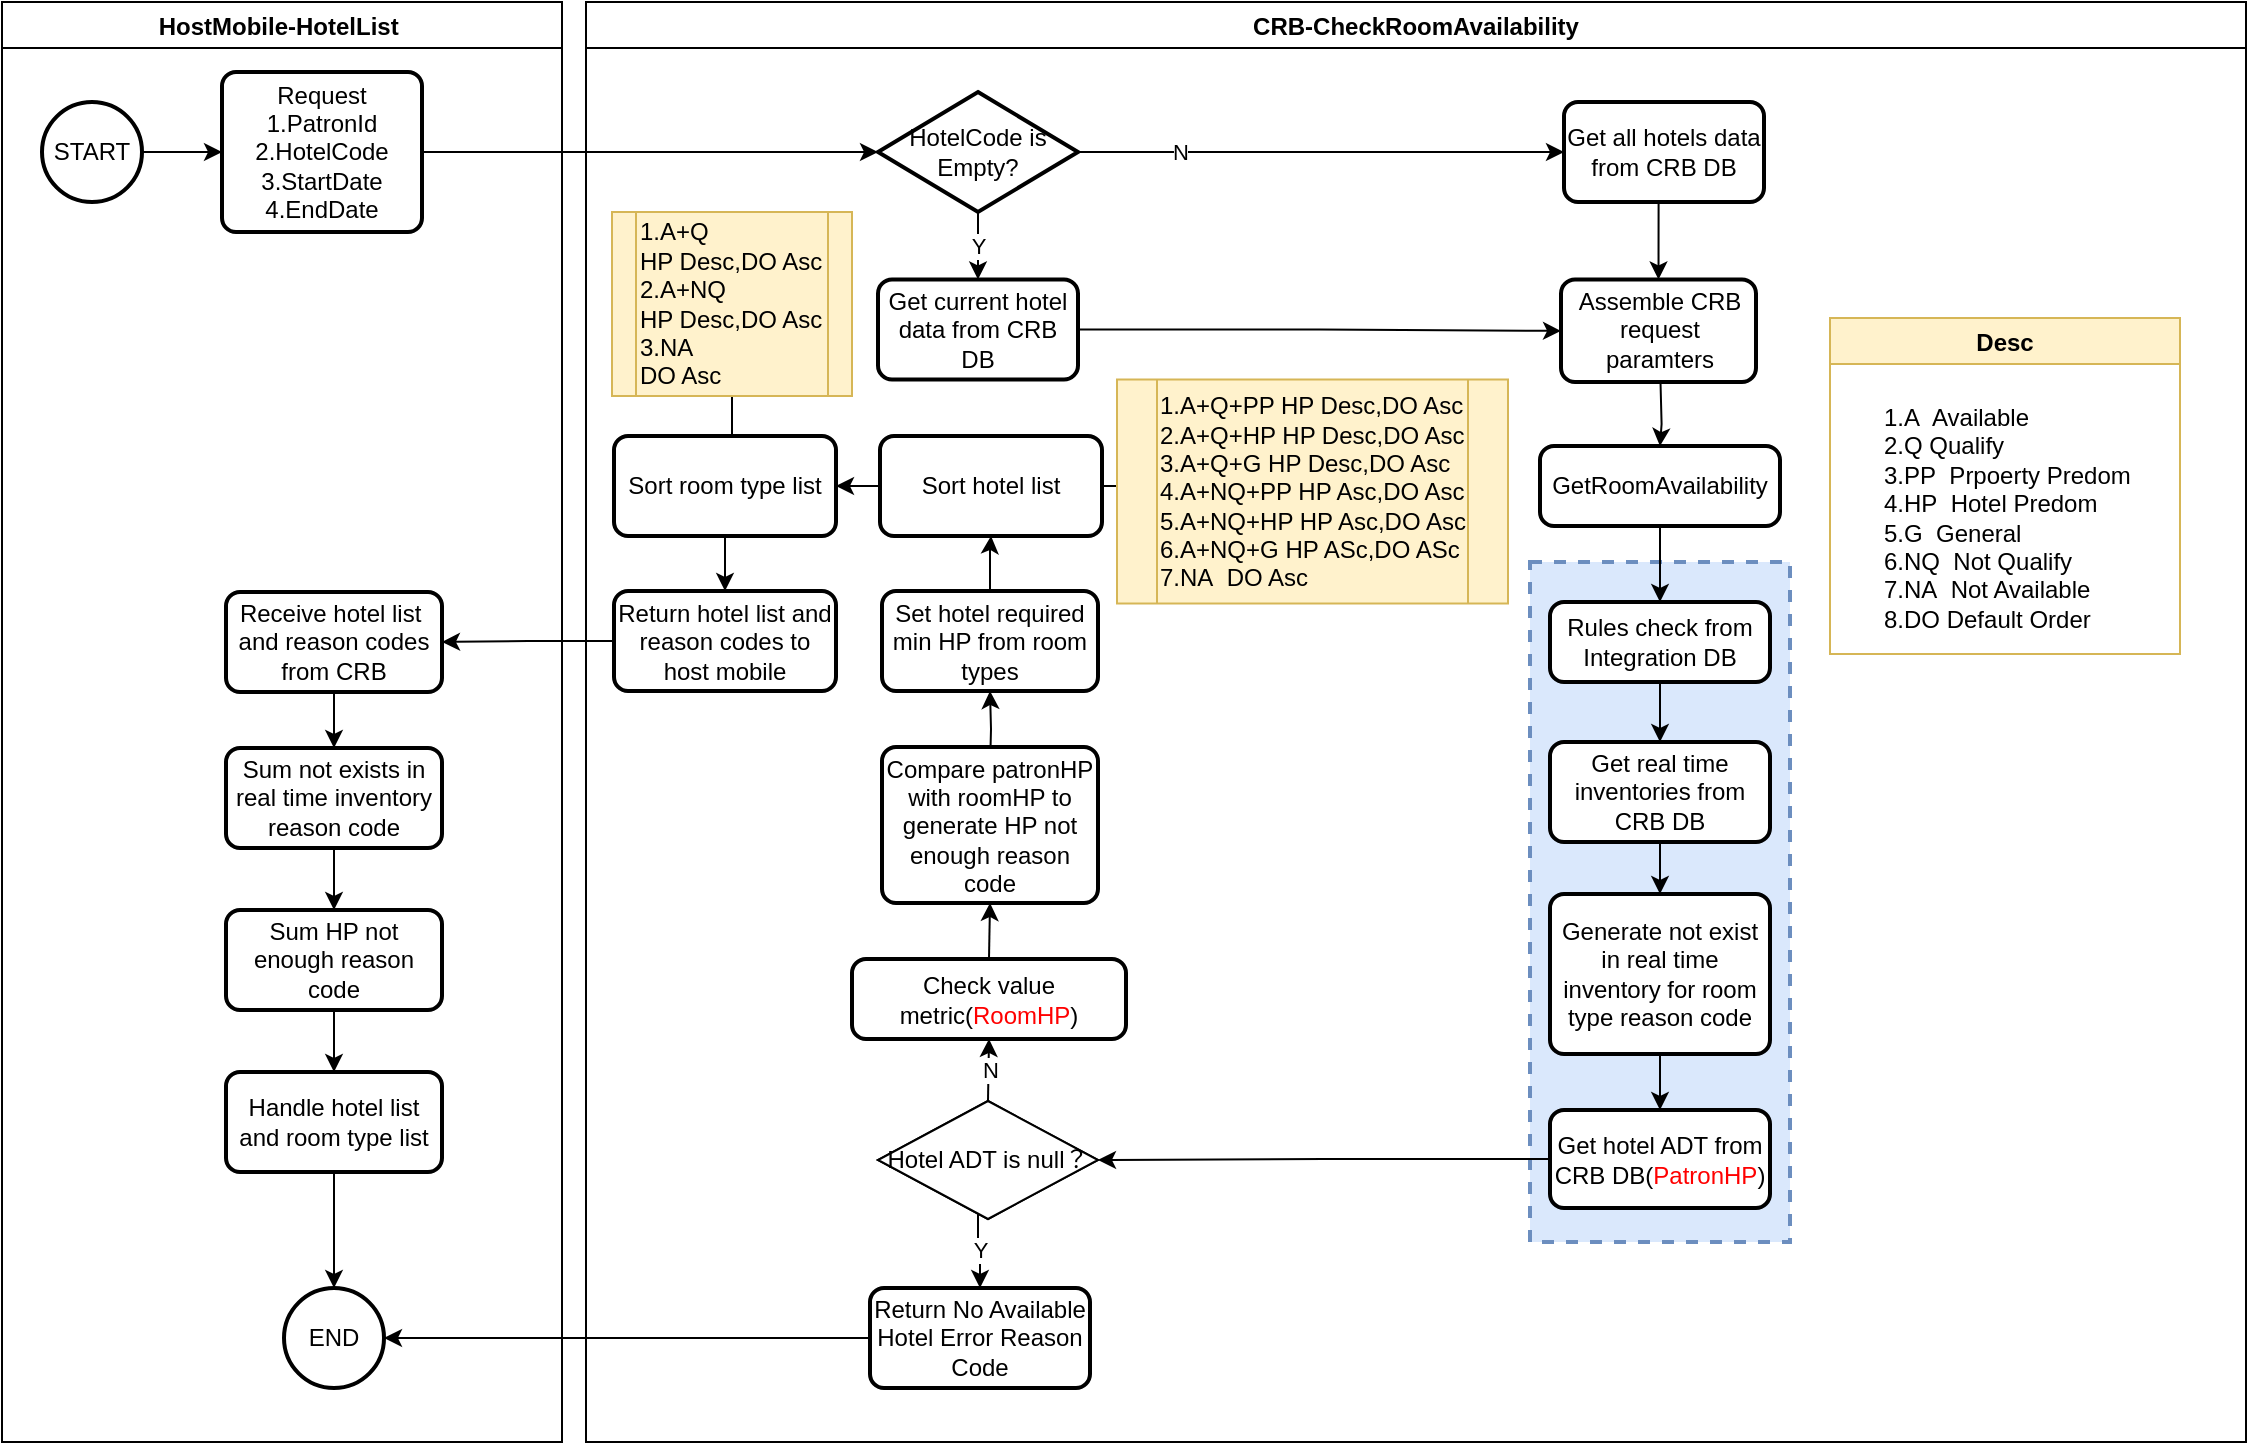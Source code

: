 <mxfile version="20.4.1" type="github">
  <diagram id="C5RBs43oDa-KdzZeNtuy" name="Page-1">
    <mxGraphModel dx="1848" dy="501" grid="1" gridSize="10" guides="1" tooltips="1" connect="1" arrows="1" fold="1" page="1" pageScale="1" pageWidth="827" pageHeight="1169" math="0" shadow="0">
      <root>
        <mxCell id="WIyWlLk6GJQsqaUBKTNV-0" />
        <mxCell id="WIyWlLk6GJQsqaUBKTNV-1" parent="WIyWlLk6GJQsqaUBKTNV-0" />
        <mxCell id="t5AfuCf_rbfrLG7oyLbx-0" value="HostMobile-HotelList " style="swimlane;startSize=23;" vertex="1" parent="WIyWlLk6GJQsqaUBKTNV-1">
          <mxGeometry x="-162" y="100" width="280" height="720" as="geometry" />
        </mxCell>
        <mxCell id="t5AfuCf_rbfrLG7oyLbx-8" style="edgeStyle=orthogonalEdgeStyle;rounded=0;orthogonalLoop=1;jettySize=auto;html=1;exitX=1;exitY=0.5;exitDx=0;exitDy=0;exitPerimeter=0;entryX=0;entryY=0.5;entryDx=0;entryDy=0;" edge="1" parent="t5AfuCf_rbfrLG7oyLbx-0" source="t5AfuCf_rbfrLG7oyLbx-6" target="t5AfuCf_rbfrLG7oyLbx-7">
          <mxGeometry relative="1" as="geometry" />
        </mxCell>
        <mxCell id="t5AfuCf_rbfrLG7oyLbx-6" value="START" style="strokeWidth=2;html=1;shape=mxgraph.flowchart.start_2;whiteSpace=wrap;" vertex="1" parent="t5AfuCf_rbfrLG7oyLbx-0">
          <mxGeometry x="20" y="50" width="50" height="50" as="geometry" />
        </mxCell>
        <mxCell id="t5AfuCf_rbfrLG7oyLbx-7" value="Request&lt;br&gt;1.PatronId&lt;br&gt;2.HotelCode&lt;br&gt;3.StartDate&lt;br&gt;4.EndDate" style="rounded=1;whiteSpace=wrap;html=1;absoluteArcSize=1;arcSize=14;strokeWidth=2;" vertex="1" parent="t5AfuCf_rbfrLG7oyLbx-0">
          <mxGeometry x="110" y="35" width="100" height="80" as="geometry" />
        </mxCell>
        <mxCell id="SmH3YKpD_b1l2RVHciPR-55" value="" style="edgeStyle=orthogonalEdgeStyle;rounded=0;orthogonalLoop=1;jettySize=auto;html=1;strokeColor=#000000;fontColor=#000000;endArrow=classic;endFill=1;" edge="1" parent="t5AfuCf_rbfrLG7oyLbx-0" source="t5AfuCf_rbfrLG7oyLbx-100" target="SmH3YKpD_b1l2RVHciPR-51">
          <mxGeometry relative="1" as="geometry" />
        </mxCell>
        <mxCell id="t5AfuCf_rbfrLG7oyLbx-100" value="&lt;font color=&quot;#000000&quot;&gt;Receive hotel list&amp;nbsp; and reason codes from CRB&lt;/font&gt;" style="rounded=1;whiteSpace=wrap;html=1;absoluteArcSize=1;arcSize=14;strokeWidth=2;fontColor=#FF0000;" vertex="1" parent="t5AfuCf_rbfrLG7oyLbx-0">
          <mxGeometry x="112" y="295" width="108" height="50" as="geometry" />
        </mxCell>
        <mxCell id="SmH3YKpD_b1l2RVHciPR-56" value="" style="edgeStyle=orthogonalEdgeStyle;rounded=0;orthogonalLoop=1;jettySize=auto;html=1;strokeColor=#000000;fontColor=#000000;endArrow=classic;endFill=1;" edge="1" parent="t5AfuCf_rbfrLG7oyLbx-0" source="SmH3YKpD_b1l2RVHciPR-51" target="SmH3YKpD_b1l2RVHciPR-52">
          <mxGeometry relative="1" as="geometry" />
        </mxCell>
        <mxCell id="SmH3YKpD_b1l2RVHciPR-51" value="&lt;font color=&quot;#000000&quot;&gt;Sum not exists in real time inventory reason code&lt;/font&gt;" style="rounded=1;whiteSpace=wrap;html=1;absoluteArcSize=1;arcSize=14;strokeWidth=2;fontColor=#FF0000;" vertex="1" parent="t5AfuCf_rbfrLG7oyLbx-0">
          <mxGeometry x="112" y="373" width="108" height="50" as="geometry" />
        </mxCell>
        <mxCell id="SmH3YKpD_b1l2RVHciPR-58" value="" style="edgeStyle=orthogonalEdgeStyle;rounded=0;orthogonalLoop=1;jettySize=auto;html=1;strokeColor=#000000;fontColor=#000000;endArrow=classic;endFill=1;" edge="1" parent="t5AfuCf_rbfrLG7oyLbx-0" source="SmH3YKpD_b1l2RVHciPR-52" target="SmH3YKpD_b1l2RVHciPR-57">
          <mxGeometry relative="1" as="geometry" />
        </mxCell>
        <mxCell id="SmH3YKpD_b1l2RVHciPR-52" value="&lt;font color=&quot;#000000&quot;&gt;Sum HP not enough reason code&lt;/font&gt;" style="rounded=1;whiteSpace=wrap;html=1;absoluteArcSize=1;arcSize=14;strokeWidth=2;fontColor=#FF0000;" vertex="1" parent="t5AfuCf_rbfrLG7oyLbx-0">
          <mxGeometry x="112" y="454" width="108" height="50" as="geometry" />
        </mxCell>
        <mxCell id="SmH3YKpD_b1l2RVHciPR-59" value="" style="edgeStyle=orthogonalEdgeStyle;rounded=0;orthogonalLoop=1;jettySize=auto;html=1;strokeColor=#000000;fontColor=#000000;endArrow=classic;endFill=1;" edge="1" parent="t5AfuCf_rbfrLG7oyLbx-0" source="SmH3YKpD_b1l2RVHciPR-57" target="t5AfuCf_rbfrLG7oyLbx-86">
          <mxGeometry relative="1" as="geometry" />
        </mxCell>
        <mxCell id="SmH3YKpD_b1l2RVHciPR-57" value="&lt;font color=&quot;#000000&quot;&gt;Handle hotel list and room type list&lt;/font&gt;" style="rounded=1;whiteSpace=wrap;html=1;absoluteArcSize=1;arcSize=14;strokeWidth=2;fontColor=#FF0000;" vertex="1" parent="t5AfuCf_rbfrLG7oyLbx-0">
          <mxGeometry x="112" y="535" width="108" height="50" as="geometry" />
        </mxCell>
        <mxCell id="t5AfuCf_rbfrLG7oyLbx-86" value="END" style="strokeWidth=2;html=1;shape=mxgraph.flowchart.start_2;whiteSpace=wrap;" vertex="1" parent="t5AfuCf_rbfrLG7oyLbx-0">
          <mxGeometry x="141" y="643" width="50" height="50" as="geometry" />
        </mxCell>
        <mxCell id="t5AfuCf_rbfrLG7oyLbx-1" value="CRB-CheckRoomAvailability" style="swimlane;startSize=23;" vertex="1" parent="WIyWlLk6GJQsqaUBKTNV-1">
          <mxGeometry x="130" y="100" width="830" height="720" as="geometry" />
        </mxCell>
        <mxCell id="t5AfuCf_rbfrLG7oyLbx-65" value="" style="rounded=0;whiteSpace=wrap;html=1;fillColor=#dae8fc;strokeColor=#6c8ebf;strokeWidth=2;dashed=1;" vertex="1" parent="t5AfuCf_rbfrLG7oyLbx-1">
          <mxGeometry x="472" y="280" width="130" height="340" as="geometry" />
        </mxCell>
        <mxCell id="t5AfuCf_rbfrLG7oyLbx-13" value="Y" style="edgeStyle=orthogonalEdgeStyle;rounded=0;orthogonalLoop=1;jettySize=auto;html=1;exitX=0.5;exitY=1;exitDx=0;exitDy=0;exitPerimeter=0;entryX=0.5;entryY=0;entryDx=0;entryDy=0;" edge="1" parent="t5AfuCf_rbfrLG7oyLbx-1" source="t5AfuCf_rbfrLG7oyLbx-9" target="t5AfuCf_rbfrLG7oyLbx-12">
          <mxGeometry relative="1" as="geometry" />
        </mxCell>
        <mxCell id="t5AfuCf_rbfrLG7oyLbx-15" value="N" style="edgeStyle=orthogonalEdgeStyle;rounded=0;orthogonalLoop=1;jettySize=auto;html=1;exitX=1;exitY=0.5;exitDx=0;exitDy=0;exitPerimeter=0;" edge="1" parent="t5AfuCf_rbfrLG7oyLbx-1" source="t5AfuCf_rbfrLG7oyLbx-9" target="t5AfuCf_rbfrLG7oyLbx-14">
          <mxGeometry relative="1" as="geometry">
            <Array as="points">
              <mxPoint x="175" y="75" />
              <mxPoint x="175" y="75" />
            </Array>
          </mxGeometry>
        </mxCell>
        <mxCell id="t5AfuCf_rbfrLG7oyLbx-9" value="HotelCode is Empty?" style="strokeWidth=2;html=1;shape=mxgraph.flowchart.decision;whiteSpace=wrap;" vertex="1" parent="t5AfuCf_rbfrLG7oyLbx-1">
          <mxGeometry x="146" y="45" width="100" height="60" as="geometry" />
        </mxCell>
        <mxCell id="t5AfuCf_rbfrLG7oyLbx-17" style="edgeStyle=orthogonalEdgeStyle;rounded=0;orthogonalLoop=1;jettySize=auto;html=1;exitX=1;exitY=0.5;exitDx=0;exitDy=0;" edge="1" parent="t5AfuCf_rbfrLG7oyLbx-1" source="t5AfuCf_rbfrLG7oyLbx-12" target="t5AfuCf_rbfrLG7oyLbx-16">
          <mxGeometry relative="1" as="geometry" />
        </mxCell>
        <mxCell id="t5AfuCf_rbfrLG7oyLbx-12" value="Get current hotel data from CRB DB" style="rounded=1;whiteSpace=wrap;html=1;absoluteArcSize=1;arcSize=14;strokeWidth=2;" vertex="1" parent="t5AfuCf_rbfrLG7oyLbx-1">
          <mxGeometry x="146" y="138.75" width="100" height="50" as="geometry" />
        </mxCell>
        <mxCell id="t5AfuCf_rbfrLG7oyLbx-18" style="edgeStyle=orthogonalEdgeStyle;rounded=0;orthogonalLoop=1;jettySize=auto;html=1;exitX=0.5;exitY=1;exitDx=0;exitDy=0;entryX=0.5;entryY=0;entryDx=0;entryDy=0;" edge="1" parent="t5AfuCf_rbfrLG7oyLbx-1" source="t5AfuCf_rbfrLG7oyLbx-14" target="t5AfuCf_rbfrLG7oyLbx-16">
          <mxGeometry relative="1" as="geometry" />
        </mxCell>
        <mxCell id="t5AfuCf_rbfrLG7oyLbx-14" value="Get all hotels data from CRB DB" style="rounded=1;whiteSpace=wrap;html=1;absoluteArcSize=1;arcSize=14;strokeWidth=2;" vertex="1" parent="t5AfuCf_rbfrLG7oyLbx-1">
          <mxGeometry x="489" y="50" width="100" height="50" as="geometry" />
        </mxCell>
        <mxCell id="t5AfuCf_rbfrLG7oyLbx-23" style="edgeStyle=orthogonalEdgeStyle;rounded=0;orthogonalLoop=1;jettySize=auto;html=1;exitX=0.5;exitY=1;exitDx=0;exitDy=0;" edge="1" parent="t5AfuCf_rbfrLG7oyLbx-1" target="t5AfuCf_rbfrLG7oyLbx-19">
          <mxGeometry relative="1" as="geometry">
            <mxPoint x="537.25" y="190" as="sourcePoint" />
          </mxGeometry>
        </mxCell>
        <mxCell id="t5AfuCf_rbfrLG7oyLbx-16" value="Assemble CRB request paramters" style="rounded=1;whiteSpace=wrap;html=1;absoluteArcSize=1;arcSize=14;strokeWidth=2;" vertex="1" parent="t5AfuCf_rbfrLG7oyLbx-1">
          <mxGeometry x="487.5" y="138.75" width="97.5" height="51.25" as="geometry" />
        </mxCell>
        <mxCell id="t5AfuCf_rbfrLG7oyLbx-57" style="edgeStyle=orthogonalEdgeStyle;rounded=0;orthogonalLoop=1;jettySize=auto;html=1;exitX=0.5;exitY=1;exitDx=0;exitDy=0;entryX=0.5;entryY=0;entryDx=0;entryDy=0;" edge="1" parent="t5AfuCf_rbfrLG7oyLbx-1" source="t5AfuCf_rbfrLG7oyLbx-19" target="t5AfuCf_rbfrLG7oyLbx-51">
          <mxGeometry relative="1" as="geometry" />
        </mxCell>
        <mxCell id="t5AfuCf_rbfrLG7oyLbx-19" value="GetRoomAvailability" style="rounded=1;whiteSpace=wrap;html=1;absoluteArcSize=1;arcSize=14;strokeWidth=2;" vertex="1" parent="t5AfuCf_rbfrLG7oyLbx-1">
          <mxGeometry x="477" y="222" width="120" height="40" as="geometry" />
        </mxCell>
        <mxCell id="t5AfuCf_rbfrLG7oyLbx-51" value="Rules check from Integration DB" style="rounded=1;whiteSpace=wrap;html=1;absoluteArcSize=1;arcSize=14;strokeWidth=2;" vertex="1" parent="t5AfuCf_rbfrLG7oyLbx-1">
          <mxGeometry x="482" y="300" width="110" height="40" as="geometry" />
        </mxCell>
        <mxCell id="t5AfuCf_rbfrLG7oyLbx-53" value="Get real time inventories from CRB DB" style="rounded=1;whiteSpace=wrap;html=1;absoluteArcSize=1;arcSize=14;strokeWidth=2;" vertex="1" parent="t5AfuCf_rbfrLG7oyLbx-1">
          <mxGeometry x="482" y="370" width="110" height="50" as="geometry" />
        </mxCell>
        <mxCell id="t5AfuCf_rbfrLG7oyLbx-50" style="edgeStyle=orthogonalEdgeStyle;rounded=0;orthogonalLoop=1;jettySize=auto;html=1;exitX=0.5;exitY=1;exitDx=0;exitDy=0;" edge="1" parent="t5AfuCf_rbfrLG7oyLbx-1" source="t5AfuCf_rbfrLG7oyLbx-51" target="t5AfuCf_rbfrLG7oyLbx-53">
          <mxGeometry relative="1" as="geometry" />
        </mxCell>
        <mxCell id="t5AfuCf_rbfrLG7oyLbx-89" style="edgeStyle=orthogonalEdgeStyle;rounded=0;orthogonalLoop=1;jettySize=auto;html=1;entryX=1;entryY=0.5;entryDx=0;entryDy=0;fontColor=#FF0000;" edge="1" parent="t5AfuCf_rbfrLG7oyLbx-1" source="t5AfuCf_rbfrLG7oyLbx-54" target="t5AfuCf_rbfrLG7oyLbx-79">
          <mxGeometry relative="1" as="geometry" />
        </mxCell>
        <mxCell id="t5AfuCf_rbfrLG7oyLbx-54" value="Get hotel ADT from CRB DB(&lt;font color=&quot;#ff0000&quot;&gt;PatronHP&lt;/font&gt;)" style="rounded=1;whiteSpace=wrap;html=1;absoluteArcSize=1;arcSize=14;strokeWidth=2;" vertex="1" parent="t5AfuCf_rbfrLG7oyLbx-1">
          <mxGeometry x="482" y="554" width="110" height="49" as="geometry" />
        </mxCell>
        <mxCell id="t5AfuCf_rbfrLG7oyLbx-55" style="edgeStyle=orthogonalEdgeStyle;rounded=0;orthogonalLoop=1;jettySize=auto;html=1;exitX=0.5;exitY=1;exitDx=0;exitDy=0;" edge="1" parent="t5AfuCf_rbfrLG7oyLbx-1" source="t5AfuCf_rbfrLG7oyLbx-56" target="t5AfuCf_rbfrLG7oyLbx-54">
          <mxGeometry relative="1" as="geometry" />
        </mxCell>
        <mxCell id="t5AfuCf_rbfrLG7oyLbx-56" value="Generate not exist in real time inventory for room type reason code" style="rounded=1;whiteSpace=wrap;html=1;absoluteArcSize=1;arcSize=14;strokeWidth=2;" vertex="1" parent="t5AfuCf_rbfrLG7oyLbx-1">
          <mxGeometry x="482" y="446" width="110" height="80" as="geometry" />
        </mxCell>
        <mxCell id="t5AfuCf_rbfrLG7oyLbx-52" style="edgeStyle=orthogonalEdgeStyle;rounded=0;orthogonalLoop=1;jettySize=auto;html=1;exitX=0.5;exitY=1;exitDx=0;exitDy=0;" edge="1" parent="t5AfuCf_rbfrLG7oyLbx-1" source="t5AfuCf_rbfrLG7oyLbx-53" target="t5AfuCf_rbfrLG7oyLbx-56">
          <mxGeometry relative="1" as="geometry" />
        </mxCell>
        <mxCell id="t5AfuCf_rbfrLG7oyLbx-61" value="Return No Available Hotel Error Reason Code" style="rounded=1;whiteSpace=wrap;html=1;absoluteArcSize=1;arcSize=14;strokeWidth=2;" vertex="1" parent="t5AfuCf_rbfrLG7oyLbx-1">
          <mxGeometry x="142" y="643" width="110" height="50" as="geometry" />
        </mxCell>
        <mxCell id="t5AfuCf_rbfrLG7oyLbx-66" style="edgeStyle=orthogonalEdgeStyle;rounded=0;orthogonalLoop=1;jettySize=auto;html=1;exitX=0.5;exitY=1;exitDx=0;exitDy=0;" edge="1" parent="t5AfuCf_rbfrLG7oyLbx-1" source="t5AfuCf_rbfrLG7oyLbx-54" target="t5AfuCf_rbfrLG7oyLbx-54">
          <mxGeometry relative="1" as="geometry" />
        </mxCell>
        <mxCell id="t5AfuCf_rbfrLG7oyLbx-58" value="Hotel ADT is null？" style="rhombus;whiteSpace=wrap;html=1;" vertex="1" parent="t5AfuCf_rbfrLG7oyLbx-1">
          <mxGeometry x="146" y="549.5" width="110" height="59" as="geometry" />
        </mxCell>
        <mxCell id="t5AfuCf_rbfrLG7oyLbx-78" style="edgeStyle=orthogonalEdgeStyle;rounded=0;orthogonalLoop=1;jettySize=auto;html=1;exitX=0.5;exitY=0;exitDx=0;exitDy=0;fontColor=#FF0000;" edge="1" parent="t5AfuCf_rbfrLG7oyLbx-1" target="t5AfuCf_rbfrLG7oyLbx-82">
          <mxGeometry relative="1" as="geometry">
            <mxPoint x="202" y="383.5" as="sourcePoint" />
            <mxPoint x="201" y="353.5" as="targetPoint" />
          </mxGeometry>
        </mxCell>
        <mxCell id="t5AfuCf_rbfrLG7oyLbx-76" style="edgeStyle=orthogonalEdgeStyle;rounded=0;orthogonalLoop=1;jettySize=auto;html=1;exitX=0.5;exitY=0;exitDx=0;exitDy=0;entryX=0.5;entryY=1;entryDx=0;entryDy=0;fontColor=#FF0000;" edge="1" parent="t5AfuCf_rbfrLG7oyLbx-1" source="t5AfuCf_rbfrLG7oyLbx-20" target="t5AfuCf_rbfrLG7oyLbx-81">
          <mxGeometry relative="1" as="geometry">
            <mxPoint x="200" y="460.5" as="targetPoint" />
          </mxGeometry>
        </mxCell>
        <mxCell id="t5AfuCf_rbfrLG7oyLbx-20" value="Check value metric(&lt;font color=&quot;#ff0000&quot;&gt;RoomHP&lt;/font&gt;)" style="rounded=1;whiteSpace=wrap;html=1;absoluteArcSize=1;arcSize=14;strokeWidth=2;" vertex="1" parent="t5AfuCf_rbfrLG7oyLbx-1">
          <mxGeometry x="133" y="478.5" width="137" height="40" as="geometry" />
        </mxCell>
        <mxCell id="t5AfuCf_rbfrLG7oyLbx-91" value="Y" style="edgeStyle=orthogonalEdgeStyle;rounded=0;orthogonalLoop=1;jettySize=auto;html=1;entryX=0.5;entryY=0;entryDx=0;entryDy=0;strokeColor=#000000;fontColor=#000000;" edge="1" parent="t5AfuCf_rbfrLG7oyLbx-1" source="t5AfuCf_rbfrLG7oyLbx-79" target="t5AfuCf_rbfrLG7oyLbx-61">
          <mxGeometry relative="1" as="geometry">
            <Array as="points">
              <mxPoint x="196" y="620" />
              <mxPoint x="197" y="620" />
            </Array>
          </mxGeometry>
        </mxCell>
        <mxCell id="t5AfuCf_rbfrLG7oyLbx-94" value="N" style="edgeStyle=orthogonalEdgeStyle;rounded=0;orthogonalLoop=1;jettySize=auto;html=1;exitX=0.5;exitY=0;exitDx=0;exitDy=0;entryX=0.5;entryY=1;entryDx=0;entryDy=0;strokeColor=#000000;fontColor=#000000;" edge="1" parent="t5AfuCf_rbfrLG7oyLbx-1" source="t5AfuCf_rbfrLG7oyLbx-79" target="t5AfuCf_rbfrLG7oyLbx-20">
          <mxGeometry relative="1" as="geometry" />
        </mxCell>
        <mxCell id="t5AfuCf_rbfrLG7oyLbx-79" value="Hotel ADT is null？" style="rhombus;whiteSpace=wrap;html=1;" vertex="1" parent="t5AfuCf_rbfrLG7oyLbx-1">
          <mxGeometry x="146" y="549.5" width="110" height="59" as="geometry" />
        </mxCell>
        <mxCell id="t5AfuCf_rbfrLG7oyLbx-81" value="&lt;font color=&quot;#000000&quot;&gt;Compare patronHP with roomHP to generate HP not enough reason code&lt;/font&gt;" style="rounded=1;whiteSpace=wrap;html=1;absoluteArcSize=1;arcSize=14;strokeWidth=2;fontColor=#FF0000;" vertex="1" parent="t5AfuCf_rbfrLG7oyLbx-1">
          <mxGeometry x="148" y="372.5" width="108" height="78" as="geometry" />
        </mxCell>
        <mxCell id="t5AfuCf_rbfrLG7oyLbx-97" style="edgeStyle=orthogonalEdgeStyle;rounded=0;orthogonalLoop=1;jettySize=auto;html=1;exitX=0.5;exitY=0;exitDx=0;exitDy=0;strokeColor=#000000;fontColor=#000000;" edge="1" parent="t5AfuCf_rbfrLG7oyLbx-1" source="t5AfuCf_rbfrLG7oyLbx-82" target="t5AfuCf_rbfrLG7oyLbx-95">
          <mxGeometry relative="1" as="geometry" />
        </mxCell>
        <mxCell id="t5AfuCf_rbfrLG7oyLbx-82" value="&lt;font color=&quot;#000000&quot;&gt;Set hotel required min HP from room types&lt;/font&gt;" style="rounded=1;whiteSpace=wrap;html=1;absoluteArcSize=1;arcSize=14;strokeWidth=2;fontColor=#FF0000;" vertex="1" parent="t5AfuCf_rbfrLG7oyLbx-1">
          <mxGeometry x="148" y="294.5" width="108" height="50" as="geometry" />
        </mxCell>
        <mxCell id="SmH3YKpD_b1l2RVHciPR-0" style="edgeStyle=orthogonalEdgeStyle;rounded=0;orthogonalLoop=1;jettySize=auto;html=1;exitX=1;exitY=0.5;exitDx=0;exitDy=0;strokeColor=#000000;fontColor=#000000;endArrow=none;endFill=0;" edge="1" parent="t5AfuCf_rbfrLG7oyLbx-1" source="t5AfuCf_rbfrLG7oyLbx-95" target="t5AfuCf_rbfrLG7oyLbx-101">
          <mxGeometry relative="1" as="geometry" />
        </mxCell>
        <mxCell id="SmH3YKpD_b1l2RVHciPR-3" value="" style="edgeStyle=orthogonalEdgeStyle;rounded=0;orthogonalLoop=1;jettySize=auto;html=1;strokeColor=#000000;fontColor=#000000;endArrow=classic;endFill=1;" edge="1" parent="t5AfuCf_rbfrLG7oyLbx-1" source="t5AfuCf_rbfrLG7oyLbx-95" target="SmH3YKpD_b1l2RVHciPR-1">
          <mxGeometry relative="1" as="geometry" />
        </mxCell>
        <mxCell id="t5AfuCf_rbfrLG7oyLbx-95" value="&lt;font color=&quot;#000000&quot;&gt;Sort hotel list&lt;/font&gt;" style="rounded=1;whiteSpace=wrap;html=1;absoluteArcSize=1;arcSize=14;strokeWidth=2;fontColor=#FF0000;" vertex="1" parent="t5AfuCf_rbfrLG7oyLbx-1">
          <mxGeometry x="147" y="217" width="111" height="50" as="geometry" />
        </mxCell>
        <mxCell id="t5AfuCf_rbfrLG7oyLbx-101" value="1.A+Q+PP HP Desc,DO Asc&lt;br&gt;2.A+Q+HP HP Desc,DO Asc&lt;br&gt;3.A+Q+G HP Desc,DO Asc&lt;br&gt;4.A+NQ+PP HP Asc,DO Asc&lt;br&gt;5.A+NQ+HP HP Asc,DO Asc&lt;br&gt;6.A+NQ+G HP ASc,DO ASc&lt;br&gt;7.NA&amp;nbsp; DO Asc&lt;br&gt;" style="shape=process;whiteSpace=wrap;html=1;backgroundOutline=1;strokeWidth=1;fillColor=#fff2cc;strokeColor=#d6b656;align=left;" vertex="1" parent="t5AfuCf_rbfrLG7oyLbx-1">
          <mxGeometry x="265.5" y="188.75" width="195.5" height="112" as="geometry" />
        </mxCell>
        <mxCell id="t5AfuCf_rbfrLG7oyLbx-107" value="Desc" style="swimlane;strokeWidth=1;fillColor=#fff2cc;strokeColor=#d6b656;" vertex="1" parent="t5AfuCf_rbfrLG7oyLbx-1">
          <mxGeometry x="622" y="158" width="175" height="168" as="geometry" />
        </mxCell>
        <mxCell id="t5AfuCf_rbfrLG7oyLbx-108" value="1.A&amp;nbsp; Available&lt;br&gt;2.Q Qualify&lt;br&gt;3.PP&amp;nbsp; Prpoerty Predom&lt;br&gt;4.HP&amp;nbsp; Hotel Predom&lt;br&gt;5.G&amp;nbsp; General&lt;br&gt;6.NQ&amp;nbsp; Not Qualify&lt;br&gt;7.NA&amp;nbsp; Not Available&lt;br&gt;8.DO Default Order" style="text;html=1;align=left;verticalAlign=middle;resizable=0;points=[];autosize=1;strokeColor=none;fillColor=none;fontColor=#000000;" vertex="1" parent="t5AfuCf_rbfrLG7oyLbx-107">
          <mxGeometry x="25" y="35" width="150" height="130" as="geometry" />
        </mxCell>
        <mxCell id="SmH3YKpD_b1l2RVHciPR-5" style="edgeStyle=orthogonalEdgeStyle;rounded=0;orthogonalLoop=1;jettySize=auto;html=1;exitX=0.5;exitY=1;exitDx=0;exitDy=0;strokeColor=#000000;fontColor=#000000;endArrow=classic;endFill=1;" edge="1" parent="t5AfuCf_rbfrLG7oyLbx-1" source="SmH3YKpD_b1l2RVHciPR-1" target="SmH3YKpD_b1l2RVHciPR-4">
          <mxGeometry relative="1" as="geometry" />
        </mxCell>
        <mxCell id="SmH3YKpD_b1l2RVHciPR-49" style="edgeStyle=orthogonalEdgeStyle;rounded=0;orthogonalLoop=1;jettySize=auto;html=1;exitX=0.5;exitY=0;exitDx=0;exitDy=0;entryX=0.5;entryY=1;entryDx=0;entryDy=0;strokeColor=#000000;fontColor=#000000;endArrow=none;endFill=0;" edge="1" parent="t5AfuCf_rbfrLG7oyLbx-1" source="SmH3YKpD_b1l2RVHciPR-1" target="SmH3YKpD_b1l2RVHciPR-48">
          <mxGeometry relative="1" as="geometry" />
        </mxCell>
        <mxCell id="SmH3YKpD_b1l2RVHciPR-1" value="&lt;font color=&quot;#000000&quot;&gt;Sort room type list&lt;/font&gt;" style="rounded=1;whiteSpace=wrap;html=1;absoluteArcSize=1;arcSize=14;strokeWidth=2;fontColor=#FF0000;" vertex="1" parent="t5AfuCf_rbfrLG7oyLbx-1">
          <mxGeometry x="14" y="217" width="111" height="50" as="geometry" />
        </mxCell>
        <mxCell id="SmH3YKpD_b1l2RVHciPR-4" value="&lt;font color=&quot;#000000&quot;&gt;Return hotel list and reason codes to host mobile&lt;/font&gt;" style="rounded=1;whiteSpace=wrap;html=1;absoluteArcSize=1;arcSize=14;strokeWidth=2;fontColor=#FF0000;" vertex="1" parent="t5AfuCf_rbfrLG7oyLbx-1">
          <mxGeometry x="14" y="294.5" width="111" height="50" as="geometry" />
        </mxCell>
        <mxCell id="SmH3YKpD_b1l2RVHciPR-48" value="1.A+Q &lt;br&gt;HP Desc,DO Asc&lt;br&gt;2.A+NQ &lt;br&gt;HP Desc,DO Asc&lt;br&gt;3.NA &lt;br&gt;DO Asc" style="shape=process;whiteSpace=wrap;html=1;backgroundOutline=1;strokeWidth=1;fillColor=#fff2cc;strokeColor=#d6b656;align=left;" vertex="1" parent="t5AfuCf_rbfrLG7oyLbx-1">
          <mxGeometry x="13" y="105" width="120" height="92" as="geometry" />
        </mxCell>
        <mxCell id="t5AfuCf_rbfrLG7oyLbx-11" style="edgeStyle=orthogonalEdgeStyle;rounded=0;orthogonalLoop=1;jettySize=auto;html=1;exitX=1;exitY=0.5;exitDx=0;exitDy=0;entryX=0;entryY=0.5;entryDx=0;entryDy=0;entryPerimeter=0;" edge="1" parent="WIyWlLk6GJQsqaUBKTNV-1" source="t5AfuCf_rbfrLG7oyLbx-7" target="t5AfuCf_rbfrLG7oyLbx-9">
          <mxGeometry relative="1" as="geometry" />
        </mxCell>
        <mxCell id="t5AfuCf_rbfrLG7oyLbx-88" value="" style="edgeStyle=orthogonalEdgeStyle;rounded=0;orthogonalLoop=1;jettySize=auto;html=1;exitX=0;exitY=0.5;exitDx=0;exitDy=0;entryX=1;entryY=0.5;entryDx=0;entryDy=0;entryPerimeter=0;endArrow=classic;endFill=1;" edge="1" parent="WIyWlLk6GJQsqaUBKTNV-1" source="t5AfuCf_rbfrLG7oyLbx-61" target="t5AfuCf_rbfrLG7oyLbx-86">
          <mxGeometry relative="1" as="geometry">
            <mxPoint x="-30" y="747" as="targetPoint" />
            <mxPoint x="327" y="747" as="sourcePoint" />
          </mxGeometry>
        </mxCell>
        <mxCell id="SmH3YKpD_b1l2RVHciPR-50" style="edgeStyle=orthogonalEdgeStyle;rounded=0;orthogonalLoop=1;jettySize=auto;html=1;exitX=0;exitY=0.5;exitDx=0;exitDy=0;entryX=1;entryY=0.5;entryDx=0;entryDy=0;strokeColor=#000000;fontColor=#000000;endArrow=classic;endFill=1;" edge="1" parent="WIyWlLk6GJQsqaUBKTNV-1" source="SmH3YKpD_b1l2RVHciPR-4" target="t5AfuCf_rbfrLG7oyLbx-100">
          <mxGeometry relative="1" as="geometry" />
        </mxCell>
      </root>
    </mxGraphModel>
  </diagram>
</mxfile>
